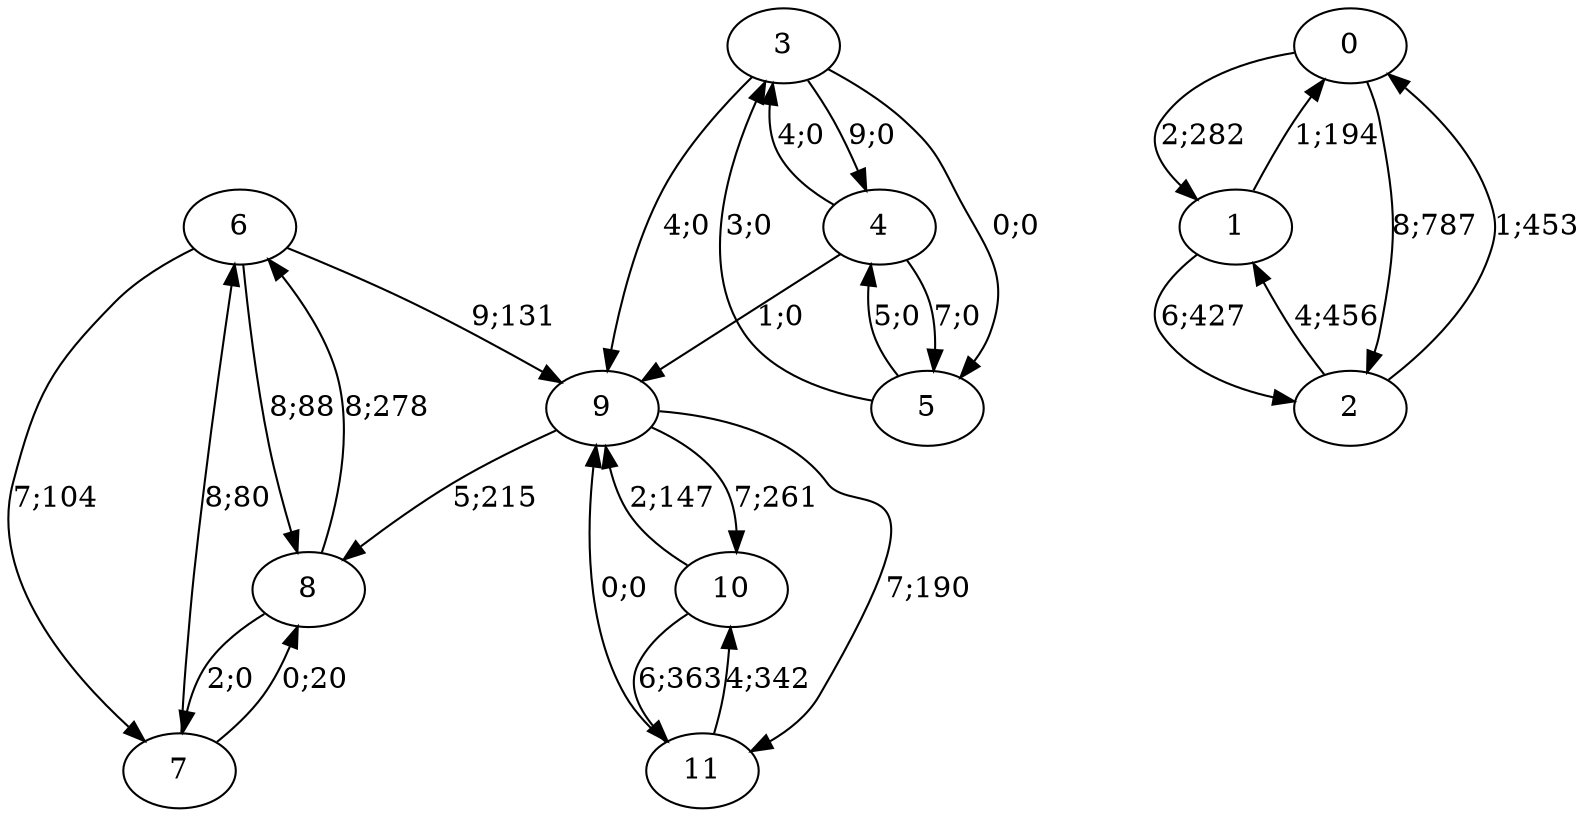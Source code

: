 digraph graph6722 {














6 -> 9 [color=black,label="9;131"]
6 -> 7 [color=black,label="7;104"]
6 -> 8 [color=black,label="8;88"]


7 -> 6 [color=black,label="8;80"]
7 -> 8 [color=black,label="0;20"]


8 -> 6 [color=black,label="8;278"]
8 -> 7 [color=black,label="2;0"]














3 -> 9 [color=black,label="4;0"]
3 -> 4 [color=black,label="9;0"]
3 -> 5 [color=black,label="0;0"]


4 -> 9 [color=black,label="1;0"]
4 -> 3 [color=black,label="4;0"]
4 -> 5 [color=black,label="7;0"]


5 -> 3 [color=black,label="3;0"]
5 -> 4 [color=black,label="5;0"]














0 -> 1 [color=black,label="2;282"]
0 -> 2 [color=black,label="8;787"]


1 -> 0 [color=black,label="1;194"]
1 -> 2 [color=black,label="6;427"]


2 -> 0 [color=black,label="1;453"]
2 -> 1 [color=black,label="4;456"]






































9 -> 8 [color=black,label="5;215"]
9 -> 10 [color=black,label="7;261"]
9 -> 11 [color=black,label="7;190"]


10 -> 9 [color=black,label="2;147"]
10 -> 11 [color=black,label="6;363"]


11 -> 9 [color=black,label="0;0"]
11 -> 10 [color=black,label="4;342"]

}